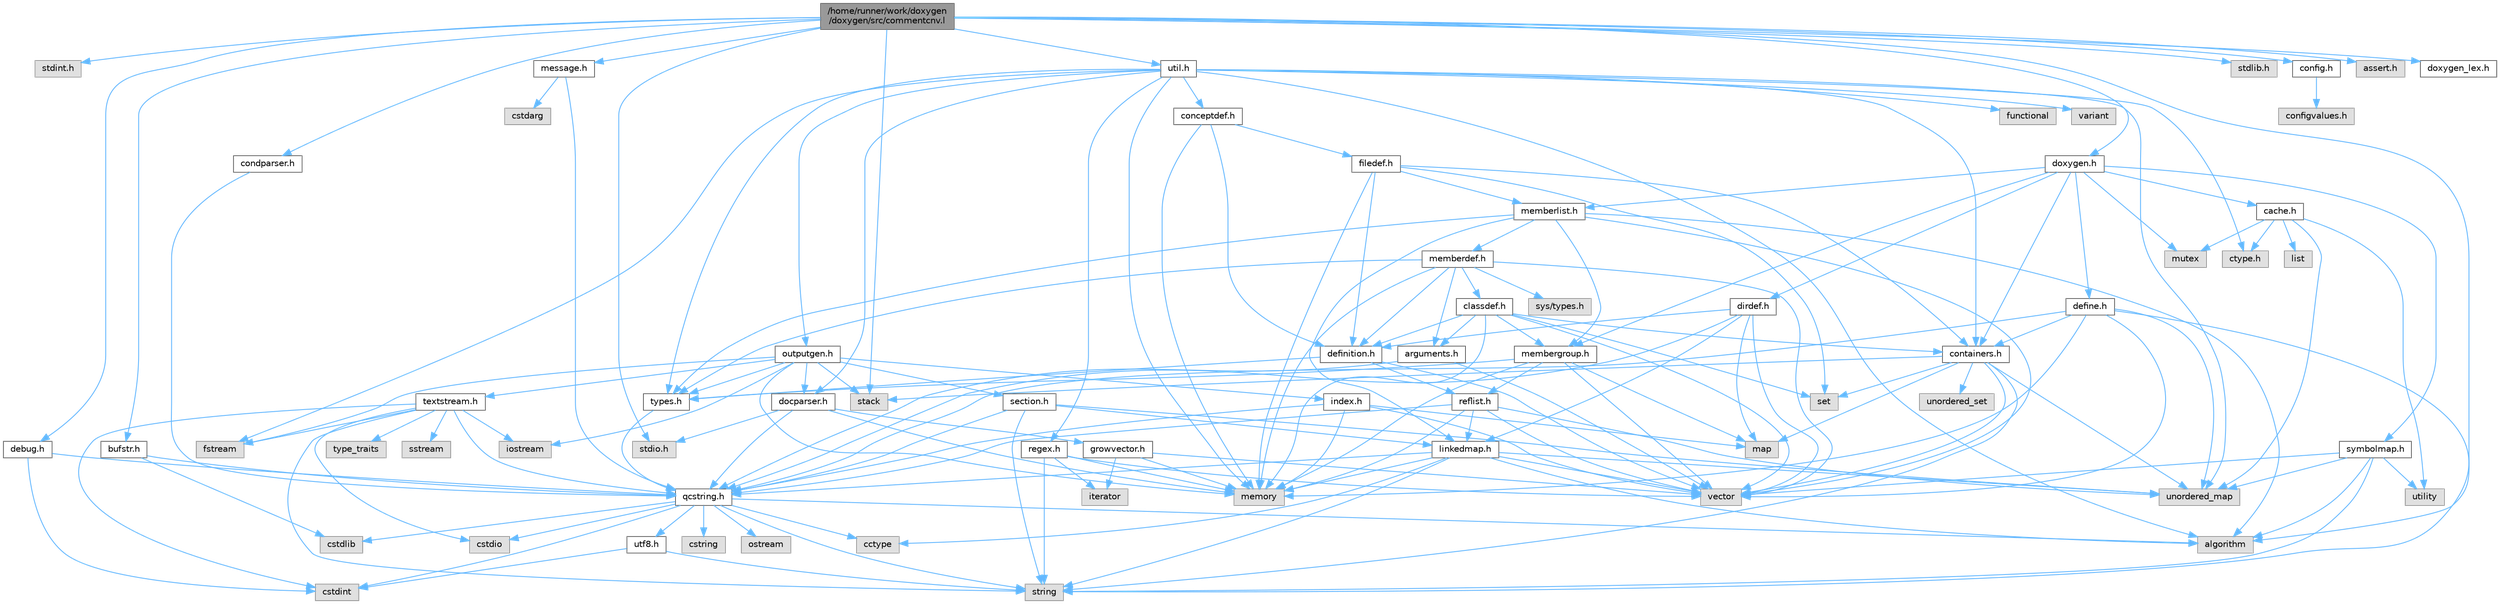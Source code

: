 digraph "/home/runner/work/doxygen/doxygen/src/commentcnv.l"
{
 // INTERACTIVE_SVG=YES
 // LATEX_PDF_SIZE
  bgcolor="transparent";
  edge [fontname=Helvetica,fontsize=10,labelfontname=Helvetica,labelfontsize=10];
  node [fontname=Helvetica,fontsize=10,shape=box,height=0.2,width=0.4];
  Node1 [id="Node000001",label="/home/runner/work/doxygen\l/doxygen/src/commentcnv.l",height=0.2,width=0.4,color="gray40", fillcolor="grey60", style="filled", fontcolor="black"];
  Node1 -> Node2 [id="edge1_Node000001_Node000002",color="steelblue1",style="solid"];
  Node2 [id="Node000002",label="stdint.h",height=0.2,width=0.4,color="grey60", fillcolor="#E0E0E0", style="filled"];
  Node1 -> Node3 [id="edge2_Node000001_Node000003",color="steelblue1",style="solid"];
  Node3 [id="Node000003",label="stdio.h",height=0.2,width=0.4,color="grey60", fillcolor="#E0E0E0", style="filled"];
  Node1 -> Node4 [id="edge3_Node000001_Node000004",color="steelblue1",style="solid"];
  Node4 [id="Node000004",label="stdlib.h",height=0.2,width=0.4,color="grey60", fillcolor="#E0E0E0", style="filled"];
  Node1 -> Node5 [id="edge4_Node000001_Node000005",color="steelblue1",style="solid"];
  Node5 [id="Node000005",label="stack",height=0.2,width=0.4,color="grey60", fillcolor="#E0E0E0", style="filled"];
  Node1 -> Node6 [id="edge5_Node000001_Node000006",color="steelblue1",style="solid"];
  Node6 [id="Node000006",label="algorithm",height=0.2,width=0.4,color="grey60", fillcolor="#E0E0E0", style="filled"];
  Node1 -> Node7 [id="edge6_Node000001_Node000007",color="steelblue1",style="solid"];
  Node7 [id="Node000007",label="bufstr.h",height=0.2,width=0.4,color="grey40", fillcolor="white", style="filled",URL="$d4/de5/bufstr_8h.html",tooltip=" "];
  Node7 -> Node8 [id="edge7_Node000007_Node000008",color="steelblue1",style="solid"];
  Node8 [id="Node000008",label="cstdlib",height=0.2,width=0.4,color="grey60", fillcolor="#E0E0E0", style="filled"];
  Node7 -> Node9 [id="edge8_Node000007_Node000009",color="steelblue1",style="solid"];
  Node9 [id="Node000009",label="qcstring.h",height=0.2,width=0.4,color="grey40", fillcolor="white", style="filled",URL="$d7/d5c/qcstring_8h.html",tooltip=" "];
  Node9 -> Node10 [id="edge9_Node000009_Node000010",color="steelblue1",style="solid"];
  Node10 [id="Node000010",label="string",height=0.2,width=0.4,color="grey60", fillcolor="#E0E0E0", style="filled"];
  Node9 -> Node6 [id="edge10_Node000009_Node000006",color="steelblue1",style="solid"];
  Node9 -> Node11 [id="edge11_Node000009_Node000011",color="steelblue1",style="solid"];
  Node11 [id="Node000011",label="cctype",height=0.2,width=0.4,color="grey60", fillcolor="#E0E0E0", style="filled"];
  Node9 -> Node12 [id="edge12_Node000009_Node000012",color="steelblue1",style="solid"];
  Node12 [id="Node000012",label="cstring",height=0.2,width=0.4,color="grey60", fillcolor="#E0E0E0", style="filled"];
  Node9 -> Node13 [id="edge13_Node000009_Node000013",color="steelblue1",style="solid"];
  Node13 [id="Node000013",label="cstdio",height=0.2,width=0.4,color="grey60", fillcolor="#E0E0E0", style="filled"];
  Node9 -> Node8 [id="edge14_Node000009_Node000008",color="steelblue1",style="solid"];
  Node9 -> Node14 [id="edge15_Node000009_Node000014",color="steelblue1",style="solid"];
  Node14 [id="Node000014",label="cstdint",height=0.2,width=0.4,color="grey60", fillcolor="#E0E0E0", style="filled"];
  Node9 -> Node15 [id="edge16_Node000009_Node000015",color="steelblue1",style="solid"];
  Node15 [id="Node000015",label="ostream",height=0.2,width=0.4,color="grey60", fillcolor="#E0E0E0", style="filled"];
  Node9 -> Node16 [id="edge17_Node000009_Node000016",color="steelblue1",style="solid"];
  Node16 [id="Node000016",label="utf8.h",height=0.2,width=0.4,color="grey40", fillcolor="white", style="filled",URL="$db/d7c/utf8_8h.html",tooltip="Various UTF8 related helper functions."];
  Node16 -> Node14 [id="edge18_Node000016_Node000014",color="steelblue1",style="solid"];
  Node16 -> Node10 [id="edge19_Node000016_Node000010",color="steelblue1",style="solid"];
  Node1 -> Node17 [id="edge20_Node000001_Node000017",color="steelblue1",style="solid"];
  Node17 [id="Node000017",label="debug.h",height=0.2,width=0.4,color="grey40", fillcolor="white", style="filled",URL="$db/d16/debug_8h.html",tooltip=" "];
  Node17 -> Node14 [id="edge21_Node000017_Node000014",color="steelblue1",style="solid"];
  Node17 -> Node9 [id="edge22_Node000017_Node000009",color="steelblue1",style="solid"];
  Node1 -> Node18 [id="edge23_Node000001_Node000018",color="steelblue1",style="solid"];
  Node18 [id="Node000018",label="message.h",height=0.2,width=0.4,color="grey40", fillcolor="white", style="filled",URL="$d2/d0d/message_8h.html",tooltip=" "];
  Node18 -> Node19 [id="edge24_Node000018_Node000019",color="steelblue1",style="solid"];
  Node19 [id="Node000019",label="cstdarg",height=0.2,width=0.4,color="grey60", fillcolor="#E0E0E0", style="filled"];
  Node18 -> Node9 [id="edge25_Node000018_Node000009",color="steelblue1",style="solid"];
  Node1 -> Node20 [id="edge26_Node000001_Node000020",color="steelblue1",style="solid"];
  Node20 [id="Node000020",label="config.h",height=0.2,width=0.4,color="grey40", fillcolor="white", style="filled",URL="$db/d16/config_8h.html",tooltip=" "];
  Node20 -> Node21 [id="edge27_Node000020_Node000021",color="steelblue1",style="solid"];
  Node21 [id="Node000021",label="configvalues.h",height=0.2,width=0.4,color="grey60", fillcolor="#E0E0E0", style="filled"];
  Node1 -> Node22 [id="edge28_Node000001_Node000022",color="steelblue1",style="solid"];
  Node22 [id="Node000022",label="doxygen.h",height=0.2,width=0.4,color="grey40", fillcolor="white", style="filled",URL="$d1/da1/doxygen_8h.html",tooltip=" "];
  Node22 -> Node23 [id="edge29_Node000022_Node000023",color="steelblue1",style="solid"];
  Node23 [id="Node000023",label="mutex",height=0.2,width=0.4,color="grey60", fillcolor="#E0E0E0", style="filled"];
  Node22 -> Node24 [id="edge30_Node000022_Node000024",color="steelblue1",style="solid"];
  Node24 [id="Node000024",label="containers.h",height=0.2,width=0.4,color="grey40", fillcolor="white", style="filled",URL="$d5/d75/containers_8h.html",tooltip=" "];
  Node24 -> Node25 [id="edge31_Node000024_Node000025",color="steelblue1",style="solid"];
  Node25 [id="Node000025",label="vector",height=0.2,width=0.4,color="grey60", fillcolor="#E0E0E0", style="filled"];
  Node24 -> Node10 [id="edge32_Node000024_Node000010",color="steelblue1",style="solid"];
  Node24 -> Node26 [id="edge33_Node000024_Node000026",color="steelblue1",style="solid"];
  Node26 [id="Node000026",label="set",height=0.2,width=0.4,color="grey60", fillcolor="#E0E0E0", style="filled"];
  Node24 -> Node27 [id="edge34_Node000024_Node000027",color="steelblue1",style="solid"];
  Node27 [id="Node000027",label="map",height=0.2,width=0.4,color="grey60", fillcolor="#E0E0E0", style="filled"];
  Node24 -> Node28 [id="edge35_Node000024_Node000028",color="steelblue1",style="solid"];
  Node28 [id="Node000028",label="unordered_set",height=0.2,width=0.4,color="grey60", fillcolor="#E0E0E0", style="filled"];
  Node24 -> Node29 [id="edge36_Node000024_Node000029",color="steelblue1",style="solid"];
  Node29 [id="Node000029",label="unordered_map",height=0.2,width=0.4,color="grey60", fillcolor="#E0E0E0", style="filled"];
  Node24 -> Node5 [id="edge37_Node000024_Node000005",color="steelblue1",style="solid"];
  Node22 -> Node30 [id="edge38_Node000022_Node000030",color="steelblue1",style="solid"];
  Node30 [id="Node000030",label="membergroup.h",height=0.2,width=0.4,color="grey40", fillcolor="white", style="filled",URL="$d9/d11/membergroup_8h.html",tooltip=" "];
  Node30 -> Node25 [id="edge39_Node000030_Node000025",color="steelblue1",style="solid"];
  Node30 -> Node27 [id="edge40_Node000030_Node000027",color="steelblue1",style="solid"];
  Node30 -> Node31 [id="edge41_Node000030_Node000031",color="steelblue1",style="solid"];
  Node31 [id="Node000031",label="memory",height=0.2,width=0.4,color="grey60", fillcolor="#E0E0E0", style="filled"];
  Node30 -> Node32 [id="edge42_Node000030_Node000032",color="steelblue1",style="solid"];
  Node32 [id="Node000032",label="types.h",height=0.2,width=0.4,color="grey40", fillcolor="white", style="filled",URL="$d9/d49/types_8h.html",tooltip="This file contains a number of basic enums and types."];
  Node32 -> Node9 [id="edge43_Node000032_Node000009",color="steelblue1",style="solid"];
  Node30 -> Node33 [id="edge44_Node000030_Node000033",color="steelblue1",style="solid"];
  Node33 [id="Node000033",label="reflist.h",height=0.2,width=0.4,color="grey40", fillcolor="white", style="filled",URL="$d1/d02/reflist_8h.html",tooltip=" "];
  Node33 -> Node25 [id="edge45_Node000033_Node000025",color="steelblue1",style="solid"];
  Node33 -> Node29 [id="edge46_Node000033_Node000029",color="steelblue1",style="solid"];
  Node33 -> Node31 [id="edge47_Node000033_Node000031",color="steelblue1",style="solid"];
  Node33 -> Node9 [id="edge48_Node000033_Node000009",color="steelblue1",style="solid"];
  Node33 -> Node34 [id="edge49_Node000033_Node000034",color="steelblue1",style="solid"];
  Node34 [id="Node000034",label="linkedmap.h",height=0.2,width=0.4,color="grey40", fillcolor="white", style="filled",URL="$da/de1/linkedmap_8h.html",tooltip=" "];
  Node34 -> Node29 [id="edge50_Node000034_Node000029",color="steelblue1",style="solid"];
  Node34 -> Node25 [id="edge51_Node000034_Node000025",color="steelblue1",style="solid"];
  Node34 -> Node31 [id="edge52_Node000034_Node000031",color="steelblue1",style="solid"];
  Node34 -> Node10 [id="edge53_Node000034_Node000010",color="steelblue1",style="solid"];
  Node34 -> Node6 [id="edge54_Node000034_Node000006",color="steelblue1",style="solid"];
  Node34 -> Node11 [id="edge55_Node000034_Node000011",color="steelblue1",style="solid"];
  Node34 -> Node9 [id="edge56_Node000034_Node000009",color="steelblue1",style="solid"];
  Node22 -> Node35 [id="edge57_Node000022_Node000035",color="steelblue1",style="solid"];
  Node35 [id="Node000035",label="dirdef.h",height=0.2,width=0.4,color="grey40", fillcolor="white", style="filled",URL="$d6/d15/dirdef_8h.html",tooltip=" "];
  Node35 -> Node25 [id="edge58_Node000035_Node000025",color="steelblue1",style="solid"];
  Node35 -> Node27 [id="edge59_Node000035_Node000027",color="steelblue1",style="solid"];
  Node35 -> Node9 [id="edge60_Node000035_Node000009",color="steelblue1",style="solid"];
  Node35 -> Node34 [id="edge61_Node000035_Node000034",color="steelblue1",style="solid"];
  Node35 -> Node36 [id="edge62_Node000035_Node000036",color="steelblue1",style="solid"];
  Node36 [id="Node000036",label="definition.h",height=0.2,width=0.4,color="grey40", fillcolor="white", style="filled",URL="$df/da1/definition_8h.html",tooltip=" "];
  Node36 -> Node25 [id="edge63_Node000036_Node000025",color="steelblue1",style="solid"];
  Node36 -> Node32 [id="edge64_Node000036_Node000032",color="steelblue1",style="solid"];
  Node36 -> Node33 [id="edge65_Node000036_Node000033",color="steelblue1",style="solid"];
  Node22 -> Node37 [id="edge66_Node000022_Node000037",color="steelblue1",style="solid"];
  Node37 [id="Node000037",label="memberlist.h",height=0.2,width=0.4,color="grey40", fillcolor="white", style="filled",URL="$dd/d78/memberlist_8h.html",tooltip=" "];
  Node37 -> Node25 [id="edge67_Node000037_Node000025",color="steelblue1",style="solid"];
  Node37 -> Node6 [id="edge68_Node000037_Node000006",color="steelblue1",style="solid"];
  Node37 -> Node38 [id="edge69_Node000037_Node000038",color="steelblue1",style="solid"];
  Node38 [id="Node000038",label="memberdef.h",height=0.2,width=0.4,color="grey40", fillcolor="white", style="filled",URL="$d4/d46/memberdef_8h.html",tooltip=" "];
  Node38 -> Node25 [id="edge70_Node000038_Node000025",color="steelblue1",style="solid"];
  Node38 -> Node31 [id="edge71_Node000038_Node000031",color="steelblue1",style="solid"];
  Node38 -> Node39 [id="edge72_Node000038_Node000039",color="steelblue1",style="solid"];
  Node39 [id="Node000039",label="sys/types.h",height=0.2,width=0.4,color="grey60", fillcolor="#E0E0E0", style="filled"];
  Node38 -> Node32 [id="edge73_Node000038_Node000032",color="steelblue1",style="solid"];
  Node38 -> Node36 [id="edge74_Node000038_Node000036",color="steelblue1",style="solid"];
  Node38 -> Node40 [id="edge75_Node000038_Node000040",color="steelblue1",style="solid"];
  Node40 [id="Node000040",label="arguments.h",height=0.2,width=0.4,color="grey40", fillcolor="white", style="filled",URL="$df/d9b/arguments_8h.html",tooltip=" "];
  Node40 -> Node25 [id="edge76_Node000040_Node000025",color="steelblue1",style="solid"];
  Node40 -> Node9 [id="edge77_Node000040_Node000009",color="steelblue1",style="solid"];
  Node38 -> Node41 [id="edge78_Node000038_Node000041",color="steelblue1",style="solid"];
  Node41 [id="Node000041",label="classdef.h",height=0.2,width=0.4,color="grey40", fillcolor="white", style="filled",URL="$d1/da6/classdef_8h.html",tooltip=" "];
  Node41 -> Node31 [id="edge79_Node000041_Node000031",color="steelblue1",style="solid"];
  Node41 -> Node25 [id="edge80_Node000041_Node000025",color="steelblue1",style="solid"];
  Node41 -> Node26 [id="edge81_Node000041_Node000026",color="steelblue1",style="solid"];
  Node41 -> Node24 [id="edge82_Node000041_Node000024",color="steelblue1",style="solid"];
  Node41 -> Node36 [id="edge83_Node000041_Node000036",color="steelblue1",style="solid"];
  Node41 -> Node40 [id="edge84_Node000041_Node000040",color="steelblue1",style="solid"];
  Node41 -> Node30 [id="edge85_Node000041_Node000030",color="steelblue1",style="solid"];
  Node37 -> Node34 [id="edge86_Node000037_Node000034",color="steelblue1",style="solid"];
  Node37 -> Node32 [id="edge87_Node000037_Node000032",color="steelblue1",style="solid"];
  Node37 -> Node30 [id="edge88_Node000037_Node000030",color="steelblue1",style="solid"];
  Node22 -> Node42 [id="edge89_Node000022_Node000042",color="steelblue1",style="solid"];
  Node42 [id="Node000042",label="define.h",height=0.2,width=0.4,color="grey40", fillcolor="white", style="filled",URL="$df/d67/define_8h.html",tooltip=" "];
  Node42 -> Node25 [id="edge90_Node000042_Node000025",color="steelblue1",style="solid"];
  Node42 -> Node31 [id="edge91_Node000042_Node000031",color="steelblue1",style="solid"];
  Node42 -> Node10 [id="edge92_Node000042_Node000010",color="steelblue1",style="solid"];
  Node42 -> Node29 [id="edge93_Node000042_Node000029",color="steelblue1",style="solid"];
  Node42 -> Node9 [id="edge94_Node000042_Node000009",color="steelblue1",style="solid"];
  Node42 -> Node24 [id="edge95_Node000042_Node000024",color="steelblue1",style="solid"];
  Node22 -> Node43 [id="edge96_Node000022_Node000043",color="steelblue1",style="solid"];
  Node43 [id="Node000043",label="cache.h",height=0.2,width=0.4,color="grey40", fillcolor="white", style="filled",URL="$d3/d26/cache_8h.html",tooltip=" "];
  Node43 -> Node44 [id="edge97_Node000043_Node000044",color="steelblue1",style="solid"];
  Node44 [id="Node000044",label="list",height=0.2,width=0.4,color="grey60", fillcolor="#E0E0E0", style="filled"];
  Node43 -> Node29 [id="edge98_Node000043_Node000029",color="steelblue1",style="solid"];
  Node43 -> Node23 [id="edge99_Node000043_Node000023",color="steelblue1",style="solid"];
  Node43 -> Node45 [id="edge100_Node000043_Node000045",color="steelblue1",style="solid"];
  Node45 [id="Node000045",label="utility",height=0.2,width=0.4,color="grey60", fillcolor="#E0E0E0", style="filled"];
  Node43 -> Node46 [id="edge101_Node000043_Node000046",color="steelblue1",style="solid"];
  Node46 [id="Node000046",label="ctype.h",height=0.2,width=0.4,color="grey60", fillcolor="#E0E0E0", style="filled"];
  Node22 -> Node47 [id="edge102_Node000022_Node000047",color="steelblue1",style="solid"];
  Node47 [id="Node000047",label="symbolmap.h",height=0.2,width=0.4,color="grey40", fillcolor="white", style="filled",URL="$d7/ddd/symbolmap_8h.html",tooltip=" "];
  Node47 -> Node6 [id="edge103_Node000047_Node000006",color="steelblue1",style="solid"];
  Node47 -> Node29 [id="edge104_Node000047_Node000029",color="steelblue1",style="solid"];
  Node47 -> Node25 [id="edge105_Node000047_Node000025",color="steelblue1",style="solid"];
  Node47 -> Node10 [id="edge106_Node000047_Node000010",color="steelblue1",style="solid"];
  Node47 -> Node45 [id="edge107_Node000047_Node000045",color="steelblue1",style="solid"];
  Node1 -> Node48 [id="edge108_Node000001_Node000048",color="steelblue1",style="solid"];
  Node48 [id="Node000048",label="util.h",height=0.2,width=0.4,color="grey40", fillcolor="white", style="filled",URL="$d8/d3c/util_8h.html",tooltip="A bunch of utility functions."];
  Node48 -> Node31 [id="edge109_Node000048_Node000031",color="steelblue1",style="solid"];
  Node48 -> Node29 [id="edge110_Node000048_Node000029",color="steelblue1",style="solid"];
  Node48 -> Node6 [id="edge111_Node000048_Node000006",color="steelblue1",style="solid"];
  Node48 -> Node49 [id="edge112_Node000048_Node000049",color="steelblue1",style="solid"];
  Node49 [id="Node000049",label="functional",height=0.2,width=0.4,color="grey60", fillcolor="#E0E0E0", style="filled"];
  Node48 -> Node50 [id="edge113_Node000048_Node000050",color="steelblue1",style="solid"];
  Node50 [id="Node000050",label="fstream",height=0.2,width=0.4,color="grey60", fillcolor="#E0E0E0", style="filled"];
  Node48 -> Node51 [id="edge114_Node000048_Node000051",color="steelblue1",style="solid"];
  Node51 [id="Node000051",label="variant",height=0.2,width=0.4,color="grey60", fillcolor="#E0E0E0", style="filled"];
  Node48 -> Node46 [id="edge115_Node000048_Node000046",color="steelblue1",style="solid"];
  Node48 -> Node32 [id="edge116_Node000048_Node000032",color="steelblue1",style="solid"];
  Node48 -> Node52 [id="edge117_Node000048_Node000052",color="steelblue1",style="solid"];
  Node52 [id="Node000052",label="docparser.h",height=0.2,width=0.4,color="grey40", fillcolor="white", style="filled",URL="$de/d9c/docparser_8h.html",tooltip=" "];
  Node52 -> Node3 [id="edge118_Node000052_Node000003",color="steelblue1",style="solid"];
  Node52 -> Node31 [id="edge119_Node000052_Node000031",color="steelblue1",style="solid"];
  Node52 -> Node9 [id="edge120_Node000052_Node000009",color="steelblue1",style="solid"];
  Node52 -> Node53 [id="edge121_Node000052_Node000053",color="steelblue1",style="solid"];
  Node53 [id="Node000053",label="growvector.h",height=0.2,width=0.4,color="grey40", fillcolor="white", style="filled",URL="$d7/d50/growvector_8h.html",tooltip=" "];
  Node53 -> Node25 [id="edge122_Node000053_Node000025",color="steelblue1",style="solid"];
  Node53 -> Node31 [id="edge123_Node000053_Node000031",color="steelblue1",style="solid"];
  Node53 -> Node54 [id="edge124_Node000053_Node000054",color="steelblue1",style="solid"];
  Node54 [id="Node000054",label="iterator",height=0.2,width=0.4,color="grey60", fillcolor="#E0E0E0", style="filled"];
  Node48 -> Node24 [id="edge125_Node000048_Node000024",color="steelblue1",style="solid"];
  Node48 -> Node55 [id="edge126_Node000048_Node000055",color="steelblue1",style="solid"];
  Node55 [id="Node000055",label="outputgen.h",height=0.2,width=0.4,color="grey40", fillcolor="white", style="filled",URL="$df/d06/outputgen_8h.html",tooltip=" "];
  Node55 -> Node31 [id="edge127_Node000055_Node000031",color="steelblue1",style="solid"];
  Node55 -> Node5 [id="edge128_Node000055_Node000005",color="steelblue1",style="solid"];
  Node55 -> Node56 [id="edge129_Node000055_Node000056",color="steelblue1",style="solid"];
  Node56 [id="Node000056",label="iostream",height=0.2,width=0.4,color="grey60", fillcolor="#E0E0E0", style="filled"];
  Node55 -> Node50 [id="edge130_Node000055_Node000050",color="steelblue1",style="solid"];
  Node55 -> Node32 [id="edge131_Node000055_Node000032",color="steelblue1",style="solid"];
  Node55 -> Node57 [id="edge132_Node000055_Node000057",color="steelblue1",style="solid"];
  Node57 [id="Node000057",label="index.h",height=0.2,width=0.4,color="grey40", fillcolor="white", style="filled",URL="$d1/db5/index_8h.html",tooltip=" "];
  Node57 -> Node31 [id="edge133_Node000057_Node000031",color="steelblue1",style="solid"];
  Node57 -> Node25 [id="edge134_Node000057_Node000025",color="steelblue1",style="solid"];
  Node57 -> Node27 [id="edge135_Node000057_Node000027",color="steelblue1",style="solid"];
  Node57 -> Node9 [id="edge136_Node000057_Node000009",color="steelblue1",style="solid"];
  Node55 -> Node58 [id="edge137_Node000055_Node000058",color="steelblue1",style="solid"];
  Node58 [id="Node000058",label="section.h",height=0.2,width=0.4,color="grey40", fillcolor="white", style="filled",URL="$d1/d2a/section_8h.html",tooltip=" "];
  Node58 -> Node10 [id="edge138_Node000058_Node000010",color="steelblue1",style="solid"];
  Node58 -> Node29 [id="edge139_Node000058_Node000029",color="steelblue1",style="solid"];
  Node58 -> Node9 [id="edge140_Node000058_Node000009",color="steelblue1",style="solid"];
  Node58 -> Node34 [id="edge141_Node000058_Node000034",color="steelblue1",style="solid"];
  Node55 -> Node59 [id="edge142_Node000055_Node000059",color="steelblue1",style="solid"];
  Node59 [id="Node000059",label="textstream.h",height=0.2,width=0.4,color="grey40", fillcolor="white", style="filled",URL="$d4/d7d/textstream_8h.html",tooltip=" "];
  Node59 -> Node10 [id="edge143_Node000059_Node000010",color="steelblue1",style="solid"];
  Node59 -> Node56 [id="edge144_Node000059_Node000056",color="steelblue1",style="solid"];
  Node59 -> Node60 [id="edge145_Node000059_Node000060",color="steelblue1",style="solid"];
  Node60 [id="Node000060",label="sstream",height=0.2,width=0.4,color="grey60", fillcolor="#E0E0E0", style="filled"];
  Node59 -> Node14 [id="edge146_Node000059_Node000014",color="steelblue1",style="solid"];
  Node59 -> Node13 [id="edge147_Node000059_Node000013",color="steelblue1",style="solid"];
  Node59 -> Node50 [id="edge148_Node000059_Node000050",color="steelblue1",style="solid"];
  Node59 -> Node61 [id="edge149_Node000059_Node000061",color="steelblue1",style="solid"];
  Node61 [id="Node000061",label="type_traits",height=0.2,width=0.4,color="grey60", fillcolor="#E0E0E0", style="filled"];
  Node59 -> Node9 [id="edge150_Node000059_Node000009",color="steelblue1",style="solid"];
  Node55 -> Node52 [id="edge151_Node000055_Node000052",color="steelblue1",style="solid"];
  Node48 -> Node62 [id="edge152_Node000048_Node000062",color="steelblue1",style="solid"];
  Node62 [id="Node000062",label="regex.h",height=0.2,width=0.4,color="grey40", fillcolor="white", style="filled",URL="$d1/d21/regex_8h.html",tooltip=" "];
  Node62 -> Node31 [id="edge153_Node000062_Node000031",color="steelblue1",style="solid"];
  Node62 -> Node10 [id="edge154_Node000062_Node000010",color="steelblue1",style="solid"];
  Node62 -> Node25 [id="edge155_Node000062_Node000025",color="steelblue1",style="solid"];
  Node62 -> Node54 [id="edge156_Node000062_Node000054",color="steelblue1",style="solid"];
  Node48 -> Node63 [id="edge157_Node000048_Node000063",color="steelblue1",style="solid"];
  Node63 [id="Node000063",label="conceptdef.h",height=0.2,width=0.4,color="grey40", fillcolor="white", style="filled",URL="$da/df1/conceptdef_8h.html",tooltip=" "];
  Node63 -> Node31 [id="edge158_Node000063_Node000031",color="steelblue1",style="solid"];
  Node63 -> Node36 [id="edge159_Node000063_Node000036",color="steelblue1",style="solid"];
  Node63 -> Node64 [id="edge160_Node000063_Node000064",color="steelblue1",style="solid"];
  Node64 [id="Node000064",label="filedef.h",height=0.2,width=0.4,color="grey40", fillcolor="white", style="filled",URL="$d4/d3a/filedef_8h.html",tooltip=" "];
  Node64 -> Node31 [id="edge161_Node000064_Node000031",color="steelblue1",style="solid"];
  Node64 -> Node26 [id="edge162_Node000064_Node000026",color="steelblue1",style="solid"];
  Node64 -> Node36 [id="edge163_Node000064_Node000036",color="steelblue1",style="solid"];
  Node64 -> Node37 [id="edge164_Node000064_Node000037",color="steelblue1",style="solid"];
  Node64 -> Node24 [id="edge165_Node000064_Node000024",color="steelblue1",style="solid"];
  Node1 -> Node65 [id="edge166_Node000001_Node000065",color="steelblue1",style="solid"];
  Node65 [id="Node000065",label="condparser.h",height=0.2,width=0.4,color="grey40", fillcolor="white", style="filled",URL="$d7/d6f/condparser_8h.html",tooltip=" "];
  Node65 -> Node9 [id="edge167_Node000065_Node000009",color="steelblue1",style="solid"];
  Node1 -> Node66 [id="edge168_Node000001_Node000066",color="steelblue1",style="solid"];
  Node66 [id="Node000066",label="assert.h",height=0.2,width=0.4,color="grey60", fillcolor="#E0E0E0", style="filled"];
  Node1 -> Node67 [id="edge169_Node000001_Node000067",color="steelblue1",style="solid"];
  Node67 [id="Node000067",label="doxygen_lex.h",height=0.2,width=0.4,color="grey40", fillcolor="white", style="filled",URL="$d6/da5/doxygen__lex_8h.html",tooltip=" "];
}
